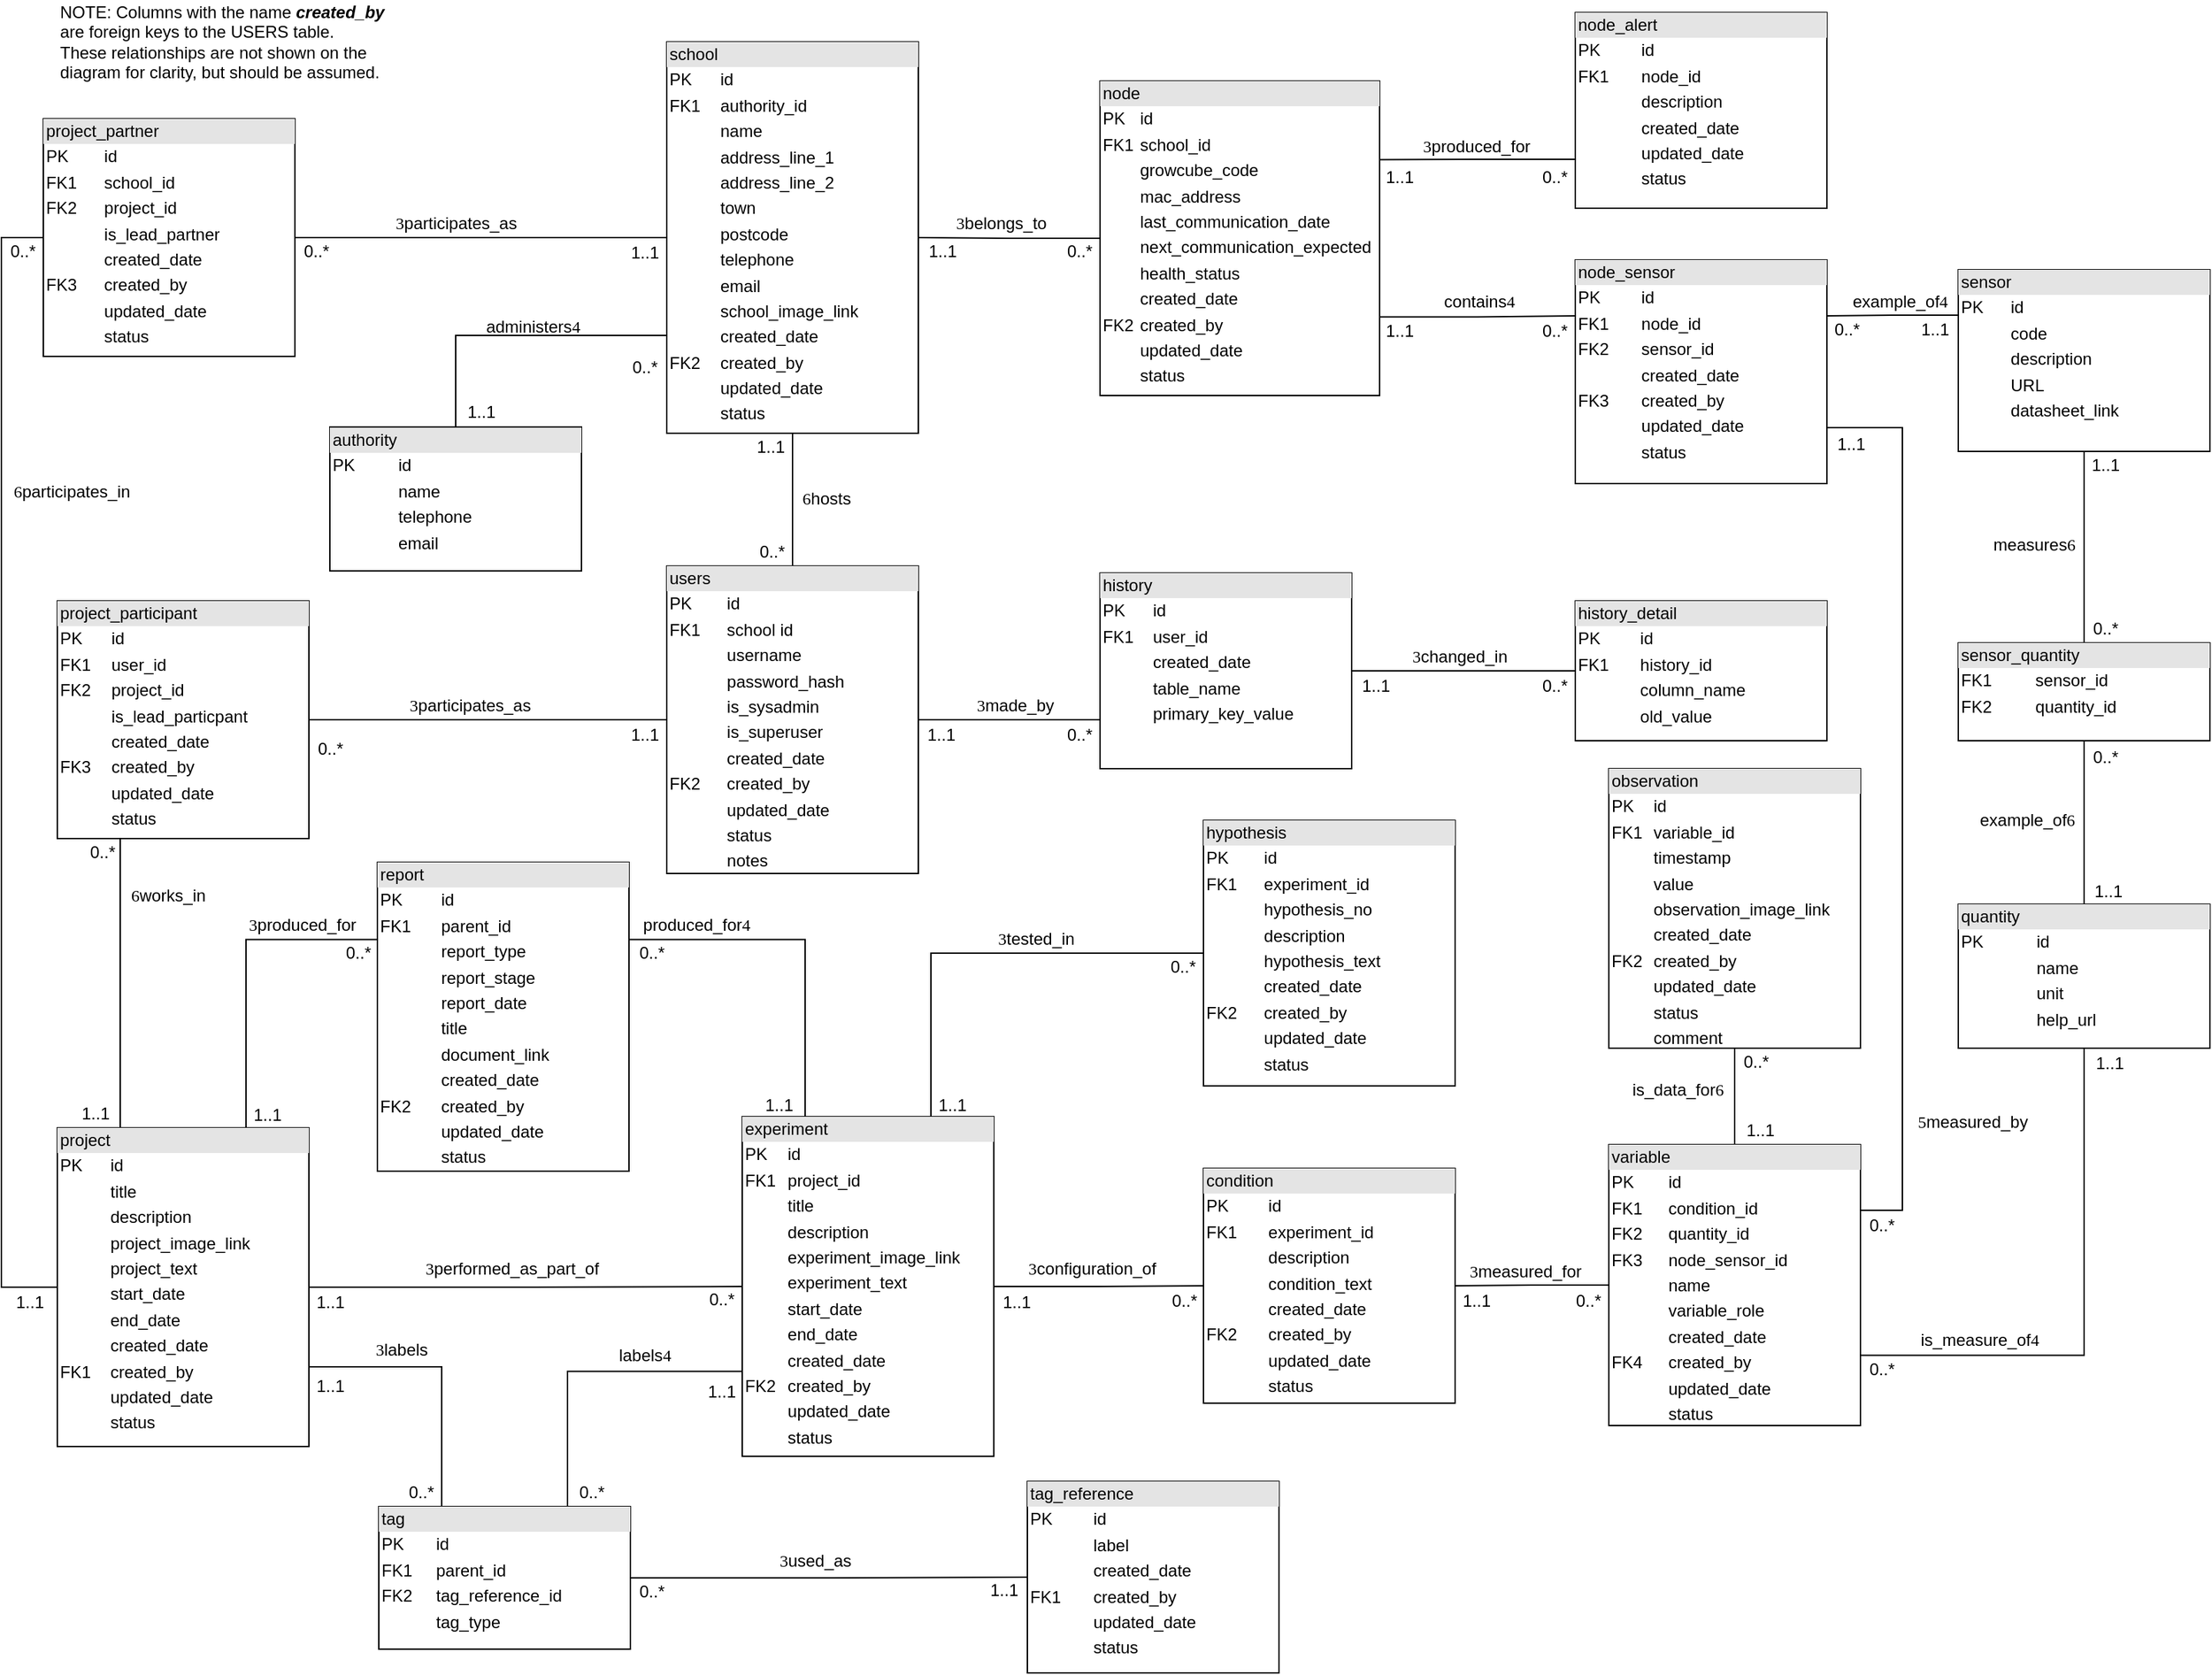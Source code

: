 <mxfile version="15.5.6" type="device"><diagram id="GT4HWWDPDFcIHrZqEgRG" name="Page-1"><mxGraphModel dx="530" dy="593" grid="1" gridSize="10" guides="1" tooltips="1" connect="1" arrows="1" fold="1" page="1" pageScale="1" pageWidth="1654" pageHeight="1169" math="0" shadow="0"><root><mxCell id="0"/><mxCell id="1" parent="0"/><mxCell id="s1vKow9W-h1bm-lspdOA-6" style="edgeStyle=orthogonalEdgeStyle;rounded=0;orthogonalLoop=1;jettySize=auto;html=1;entryX=1;entryY=0.5;entryDx=0;entryDy=0;endArrow=none;endFill=0;exitX=0;exitY=0.5;exitDx=0;exitDy=0;" parent="1" source="DI7pAqTGVOurwR-3GRII-1" target="s1vKow9W-h1bm-lspdOA-1" edge="1"><mxGeometry relative="1" as="geometry"/></mxCell><mxCell id="s1vKow9W-h1bm-lspdOA-41" style="edgeStyle=orthogonalEdgeStyle;rounded=0;orthogonalLoop=1;jettySize=auto;html=1;endArrow=none;endFill=0;" parent="1" source="DI7pAqTGVOurwR-3GRII-1" target="DI7pAqTGVOurwR-3GRII-2" edge="1"><mxGeometry relative="1" as="geometry"/></mxCell><mxCell id="DI7pAqTGVOurwR-3GRII-1" value="&lt;div style=&quot;box-sizing: border-box ; width: 100% ; background: #e4e4e4 ; padding: 2px&quot;&gt;school&lt;/div&gt;&lt;table style=&quot;width: 100% ; font-size: 1em&quot; cellpadding=&quot;2&quot; cellspacing=&quot;0&quot;&gt;&lt;tbody&gt;&lt;tr&gt;&lt;td&gt;PK&lt;/td&gt;&lt;td&gt;id&lt;/td&gt;&lt;/tr&gt;&lt;tr&gt;&lt;td&gt;FK1&lt;/td&gt;&lt;td&gt;authority_id&lt;/td&gt;&lt;/tr&gt;&lt;tr&gt;&lt;td&gt;&lt;br&gt;&lt;/td&gt;&lt;td&gt;name&lt;/td&gt;&lt;/tr&gt;&lt;tr&gt;&lt;td&gt;&lt;/td&gt;&lt;td&gt;address_line_1&lt;/td&gt;&lt;/tr&gt;&lt;tr&gt;&lt;td&gt;&lt;br&gt;&lt;/td&gt;&lt;td&gt;address_line_2&lt;/td&gt;&lt;/tr&gt;&lt;tr&gt;&lt;td&gt;&lt;br&gt;&lt;/td&gt;&lt;td&gt;town&lt;/td&gt;&lt;/tr&gt;&lt;tr&gt;&lt;td&gt;&lt;br&gt;&lt;/td&gt;&lt;td&gt;postcode&lt;/td&gt;&lt;/tr&gt;&lt;tr&gt;&lt;td&gt;&lt;br&gt;&lt;/td&gt;&lt;td&gt;telephone&lt;/td&gt;&lt;/tr&gt;&lt;tr&gt;&lt;td&gt;&lt;br&gt;&lt;/td&gt;&lt;td&gt;email&lt;/td&gt;&lt;/tr&gt;&lt;tr&gt;&lt;td&gt;&lt;br&gt;&lt;/td&gt;&lt;td&gt;school_image_link&lt;/td&gt;&lt;/tr&gt;&lt;tr&gt;&lt;td&gt;&lt;br&gt;&lt;/td&gt;&lt;td&gt;created_date&lt;/td&gt;&lt;/tr&gt;&lt;tr&gt;&lt;td&gt;FK2&lt;/td&gt;&lt;td&gt;created_by&lt;/td&gt;&lt;/tr&gt;&lt;tr&gt;&lt;td&gt;&lt;br&gt;&lt;/td&gt;&lt;td&gt;updated_date&lt;/td&gt;&lt;/tr&gt;&lt;tr&gt;&lt;td&gt;&lt;br&gt;&lt;/td&gt;&lt;td&gt;status&lt;/td&gt;&lt;/tr&gt;&lt;/tbody&gt;&lt;/table&gt;" style="verticalAlign=top;align=left;overflow=fill;html=1;" parent="1" vertex="1"><mxGeometry x="516" y="70" width="180" height="280" as="geometry"/></mxCell><mxCell id="DI7pAqTGVOurwR-3GRII-2" value="&lt;div style=&quot;box-sizing: border-box ; width: 100% ; background: #e4e4e4 ; padding: 2px&quot;&gt;users&lt;/div&gt;&lt;table style=&quot;width: 100% ; font-size: 1em&quot; cellpadding=&quot;2&quot; cellspacing=&quot;0&quot;&gt;&lt;tbody&gt;&lt;tr&gt;&lt;td&gt;PK&lt;/td&gt;&lt;td&gt;id&lt;/td&gt;&lt;/tr&gt;&lt;tr&gt;&lt;td&gt;FK1&lt;/td&gt;&lt;td&gt;school id&lt;/td&gt;&lt;/tr&gt;&lt;tr&gt;&lt;td&gt;&lt;/td&gt;&lt;td&gt;username&lt;/td&gt;&lt;/tr&gt;&lt;tr&gt;&lt;td&gt;&lt;br&gt;&lt;/td&gt;&lt;td&gt;password_hash&lt;/td&gt;&lt;/tr&gt;&lt;tr&gt;&lt;td&gt;&lt;br&gt;&lt;/td&gt;&lt;td&gt;is_sysadmin&lt;/td&gt;&lt;/tr&gt;&lt;tr&gt;&lt;td&gt;&lt;br&gt;&lt;/td&gt;&lt;td&gt;is_superuser&lt;br&gt;&lt;/td&gt;&lt;/tr&gt;&lt;tr&gt;&lt;td&gt;&lt;br&gt;&lt;/td&gt;&lt;td&gt;created_date&lt;/td&gt;&lt;/tr&gt;&lt;tr&gt;&lt;td&gt;FK2&lt;/td&gt;&lt;td&gt;created_by&lt;/td&gt;&lt;/tr&gt;&lt;tr&gt;&lt;td&gt;&lt;br&gt;&lt;/td&gt;&lt;td&gt;updated_date&lt;/td&gt;&lt;/tr&gt;&lt;tr&gt;&lt;td&gt;&lt;br&gt;&lt;/td&gt;&lt;td&gt;status&lt;/td&gt;&lt;/tr&gt;&lt;tr&gt;&lt;td&gt;&lt;br&gt;&lt;/td&gt;&lt;td&gt;notes&lt;/td&gt;&lt;/tr&gt;&lt;/tbody&gt;&lt;/table&gt;" style="verticalAlign=top;align=left;overflow=fill;html=1;" parent="1" vertex="1"><mxGeometry x="516" y="445" width="180" height="220" as="geometry"/></mxCell><mxCell id="s1vKow9W-h1bm-lspdOA-24" style="edgeStyle=orthogonalEdgeStyle;rounded=0;orthogonalLoop=1;jettySize=auto;html=1;endArrow=none;endFill=0;" parent="1" source="DI7pAqTGVOurwR-3GRII-3" target="DI7pAqTGVOurwR-3GRII-1" edge="1"><mxGeometry relative="1" as="geometry"/></mxCell><mxCell id="mU0qmPMMRrktK2oFucwa-7" style="edgeStyle=orthogonalEdgeStyle;rounded=0;orthogonalLoop=1;jettySize=auto;html=1;entryX=0;entryY=0.25;entryDx=0;entryDy=0;endArrow=none;endFill=0;exitX=1;exitY=0.75;exitDx=0;exitDy=0;" parent="1" source="DI7pAqTGVOurwR-3GRII-3" target="mU0qmPMMRrktK2oFucwa-3" edge="1"><mxGeometry relative="1" as="geometry"/></mxCell><mxCell id="DI7pAqTGVOurwR-3GRII-3" value="&lt;div style=&quot;box-sizing: border-box ; width: 100% ; background: #e4e4e4 ; padding: 2px&quot;&gt;node&lt;/div&gt;&lt;table style=&quot;width: 100% ; font-size: 1em&quot; cellpadding=&quot;2&quot; cellspacing=&quot;0&quot;&gt;&lt;tbody&gt;&lt;tr&gt;&lt;td&gt;PK&lt;/td&gt;&lt;td&gt;id&lt;/td&gt;&lt;/tr&gt;&lt;tr&gt;&lt;td&gt;FK1&lt;/td&gt;&lt;td&gt;school_id&lt;/td&gt;&lt;/tr&gt;&lt;tr&gt;&lt;td&gt;&lt;/td&gt;&lt;td&gt;growcube_code&lt;/td&gt;&lt;/tr&gt;&lt;tr&gt;&lt;td&gt;&lt;br&gt;&lt;/td&gt;&lt;td&gt;mac_address&lt;/td&gt;&lt;/tr&gt;&lt;tr&gt;&lt;td&gt;&lt;br&gt;&lt;/td&gt;&lt;td&gt;last_communication_date&lt;/td&gt;&lt;/tr&gt;&lt;tr&gt;&lt;td&gt;&lt;br&gt;&lt;/td&gt;&lt;td&gt;next_communication_expected&lt;/td&gt;&lt;/tr&gt;&lt;tr&gt;&lt;td&gt;&lt;br&gt;&lt;/td&gt;&lt;td&gt;health_status&lt;/td&gt;&lt;/tr&gt;&lt;tr&gt;&lt;td&gt;&lt;br&gt;&lt;/td&gt;&lt;td&gt;created_date&lt;/td&gt;&lt;/tr&gt;&lt;tr&gt;&lt;td&gt;FK2&lt;/td&gt;&lt;td&gt;created_by&lt;/td&gt;&lt;/tr&gt;&lt;tr&gt;&lt;td&gt;&lt;br&gt;&lt;/td&gt;&lt;td&gt;updated_date&lt;/td&gt;&lt;/tr&gt;&lt;tr&gt;&lt;td&gt;&lt;br&gt;&lt;/td&gt;&lt;td&gt;status&lt;/td&gt;&lt;/tr&gt;&lt;/tbody&gt;&lt;/table&gt;" style="verticalAlign=top;align=left;overflow=fill;html=1;" parent="1" vertex="1"><mxGeometry x="826" y="98" width="200" height="225" as="geometry"/></mxCell><mxCell id="s1vKow9W-h1bm-lspdOA-9" style="edgeStyle=orthogonalEdgeStyle;rounded=0;orthogonalLoop=1;jettySize=auto;html=1;endArrow=none;endFill=0;" parent="1" source="DI7pAqTGVOurwR-3GRII-4" target="DI7pAqTGVOurwR-3GRII-5" edge="1"><mxGeometry relative="1" as="geometry"/></mxCell><mxCell id="s1vKow9W-h1bm-lspdOA-26" style="edgeStyle=orthogonalEdgeStyle;rounded=0;orthogonalLoop=1;jettySize=auto;html=1;entryX=0;entryY=0.25;entryDx=0;entryDy=0;endArrow=none;endFill=0;exitX=0.75;exitY=0;exitDx=0;exitDy=0;" parent="1" source="DI7pAqTGVOurwR-3GRII-4" target="s1vKow9W-h1bm-lspdOA-25" edge="1"><mxGeometry relative="1" as="geometry"/></mxCell><mxCell id="s1vKow9W-h1bm-lspdOA-44" style="edgeStyle=orthogonalEdgeStyle;rounded=0;orthogonalLoop=1;jettySize=auto;html=1;exitX=0.25;exitY=0;exitDx=0;exitDy=0;endArrow=none;endFill=0;entryX=0.25;entryY=1;entryDx=0;entryDy=0;" parent="1" source="DI7pAqTGVOurwR-3GRII-4" target="s1vKow9W-h1bm-lspdOA-2" edge="1"><mxGeometry relative="1" as="geometry"/></mxCell><mxCell id="1vY7KWK3URtFZs-Z1HUP-3" style="edgeStyle=orthogonalEdgeStyle;rounded=0;orthogonalLoop=1;jettySize=auto;html=1;endArrow=none;endFill=0;exitX=1;exitY=0.75;exitDx=0;exitDy=0;entryX=0.25;entryY=0;entryDx=0;entryDy=0;" parent="1" source="DI7pAqTGVOurwR-3GRII-4" target="1vY7KWK3URtFZs-Z1HUP-1" edge="1"><mxGeometry relative="1" as="geometry"/></mxCell><mxCell id="DI7pAqTGVOurwR-3GRII-4" value="&lt;div style=&quot;box-sizing: border-box ; width: 100% ; background: #e4e4e4 ; padding: 2px&quot;&gt;project&lt;/div&gt;&lt;table style=&quot;width: 100% ; font-size: 1em&quot; cellpadding=&quot;2&quot; cellspacing=&quot;0&quot;&gt;&lt;tbody&gt;&lt;tr&gt;&lt;td&gt;PK&lt;/td&gt;&lt;td&gt;id&lt;/td&gt;&lt;/tr&gt;&lt;tr&gt;&lt;td&gt;&lt;br&gt;&lt;/td&gt;&lt;td&gt;title&lt;/td&gt;&lt;/tr&gt;&lt;tr&gt;&lt;td&gt;&lt;/td&gt;&lt;td&gt;description&lt;/td&gt;&lt;/tr&gt;&lt;tr&gt;&lt;td&gt;&lt;br&gt;&lt;/td&gt;&lt;td&gt;project_image_link&lt;br&gt;&lt;/td&gt;&lt;/tr&gt;&lt;tr&gt;&lt;td&gt;&lt;br&gt;&lt;/td&gt;&lt;td&gt;project_text&lt;br&gt;&lt;/td&gt;&lt;/tr&gt;&lt;tr&gt;&lt;td&gt;&lt;br&gt;&lt;/td&gt;&lt;td&gt;start_date&lt;/td&gt;&lt;/tr&gt;&lt;tr&gt;&lt;td&gt;&lt;br&gt;&lt;/td&gt;&lt;td&gt;end_date&lt;/td&gt;&lt;/tr&gt;&lt;tr&gt;&lt;td&gt;&lt;br&gt;&lt;/td&gt;&lt;td&gt;created_date&lt;br&gt;&lt;/td&gt;&lt;/tr&gt;&lt;tr&gt;&lt;td&gt;FK1&lt;/td&gt;&lt;td&gt;created_by&lt;/td&gt;&lt;/tr&gt;&lt;tr&gt;&lt;td&gt;&lt;br&gt;&lt;/td&gt;&lt;td&gt;updated_date&lt;/td&gt;&lt;/tr&gt;&lt;tr&gt;&lt;td&gt;&lt;br&gt;&lt;/td&gt;&lt;td&gt;status&lt;/td&gt;&lt;/tr&gt;&lt;/tbody&gt;&lt;/table&gt;" style="verticalAlign=top;align=left;overflow=fill;html=1;" parent="1" vertex="1"><mxGeometry x="80" y="847" width="180" height="228" as="geometry"/></mxCell><mxCell id="s1vKow9W-h1bm-lspdOA-11" style="edgeStyle=orthogonalEdgeStyle;rounded=0;orthogonalLoop=1;jettySize=auto;html=1;entryX=0;entryY=0.5;entryDx=0;entryDy=0;endArrow=none;endFill=0;exitX=1;exitY=0.5;exitDx=0;exitDy=0;" parent="1" source="DI7pAqTGVOurwR-3GRII-5" target="DI7pAqTGVOurwR-3GRII-7" edge="1"><mxGeometry relative="1" as="geometry"/></mxCell><mxCell id="s1vKow9W-h1bm-lspdOA-13" style="edgeStyle=orthogonalEdgeStyle;rounded=0;orthogonalLoop=1;jettySize=auto;html=1;endArrow=none;endFill=0;exitX=0.75;exitY=0;exitDx=0;exitDy=0;entryX=0;entryY=0.5;entryDx=0;entryDy=0;" parent="1" source="DI7pAqTGVOurwR-3GRII-5" target="DI7pAqTGVOurwR-3GRII-8" edge="1"><mxGeometry relative="1" as="geometry"/></mxCell><mxCell id="s1vKow9W-h1bm-lspdOA-27" style="edgeStyle=orthogonalEdgeStyle;rounded=0;orthogonalLoop=1;jettySize=auto;html=1;entryX=1;entryY=0.25;entryDx=0;entryDy=0;endArrow=none;endFill=0;exitX=0.25;exitY=0;exitDx=0;exitDy=0;" parent="1" source="DI7pAqTGVOurwR-3GRII-5" target="s1vKow9W-h1bm-lspdOA-25" edge="1"><mxGeometry relative="1" as="geometry"/></mxCell><mxCell id="DI7pAqTGVOurwR-3GRII-5" value="&lt;div style=&quot;box-sizing: border-box ; width: 100% ; background: #e4e4e4 ; padding: 2px&quot;&gt;experiment&lt;/div&gt;&lt;table style=&quot;width: 100% ; font-size: 1em&quot; cellpadding=&quot;2&quot; cellspacing=&quot;0&quot;&gt;&lt;tbody&gt;&lt;tr&gt;&lt;td&gt;PK&lt;/td&gt;&lt;td&gt;id&lt;/td&gt;&lt;/tr&gt;&lt;tr&gt;&lt;td&gt;FK1&lt;/td&gt;&lt;td&gt;project_id&lt;/td&gt;&lt;/tr&gt;&lt;tr&gt;&lt;td&gt;&lt;/td&gt;&lt;td&gt;title&lt;/td&gt;&lt;/tr&gt;&lt;tr&gt;&lt;td&gt;&lt;br&gt;&lt;/td&gt;&lt;td&gt;description&lt;/td&gt;&lt;/tr&gt;&lt;tr&gt;&lt;td&gt;&lt;br&gt;&lt;/td&gt;&lt;td&gt;experiment_image_link&lt;/td&gt;&lt;/tr&gt;&lt;tr&gt;&lt;td&gt;&lt;br&gt;&lt;/td&gt;&lt;td&gt;experiment_text&lt;/td&gt;&lt;/tr&gt;&lt;tr&gt;&lt;td&gt;&lt;br&gt;&lt;/td&gt;&lt;td&gt;start_date&lt;/td&gt;&lt;/tr&gt;&lt;tr&gt;&lt;td&gt;&lt;br&gt;&lt;/td&gt;&lt;td&gt;end_date&lt;/td&gt;&lt;/tr&gt;&lt;tr&gt;&lt;td&gt;&lt;br&gt;&lt;/td&gt;&lt;td&gt;created_date&lt;/td&gt;&lt;/tr&gt;&lt;tr&gt;&lt;td&gt;FK2&lt;/td&gt;&lt;td&gt;created_by&lt;/td&gt;&lt;/tr&gt;&lt;tr&gt;&lt;td&gt;&lt;br&gt;&lt;/td&gt;&lt;td&gt;updated_date&lt;/td&gt;&lt;/tr&gt;&lt;tr&gt;&lt;td&gt;&lt;br&gt;&lt;/td&gt;&lt;td&gt;status&lt;/td&gt;&lt;/tr&gt;&lt;/tbody&gt;&lt;/table&gt;" style="verticalAlign=top;align=left;overflow=fill;html=1;" parent="1" vertex="1"><mxGeometry x="570" y="839" width="180" height="243" as="geometry"/></mxCell><mxCell id="s1vKow9W-h1bm-lspdOA-23" style="edgeStyle=orthogonalEdgeStyle;rounded=0;orthogonalLoop=1;jettySize=auto;html=1;entryX=0.5;entryY=1;entryDx=0;entryDy=0;endArrow=none;endFill=0;exitX=0.5;exitY=0;exitDx=0;exitDy=0;" parent="1" source="DI7pAqTGVOurwR-3GRII-6" target="s1vKow9W-h1bm-lspdOA-22" edge="1"><mxGeometry relative="1" as="geometry"/></mxCell><mxCell id="s1vKow9W-h1bm-lspdOA-48" style="edgeStyle=orthogonalEdgeStyle;rounded=0;orthogonalLoop=1;jettySize=auto;html=1;entryX=1;entryY=0.5;entryDx=0;entryDy=0;endArrow=none;endFill=0;" parent="1" source="DI7pAqTGVOurwR-3GRII-6" target="DI7pAqTGVOurwR-3GRII-7" edge="1"><mxGeometry relative="1" as="geometry"/></mxCell><mxCell id="DI7pAqTGVOurwR-3GRII-6" value="&lt;div style=&quot;box-sizing: border-box ; width: 100% ; background: #e4e4e4 ; padding: 2px&quot;&gt;variable&lt;/div&gt;&lt;table style=&quot;width: 100% ; font-size: 1em&quot; cellpadding=&quot;2&quot; cellspacing=&quot;0&quot;&gt;&lt;tbody&gt;&lt;tr&gt;&lt;td&gt;PK&lt;/td&gt;&lt;td&gt;id&lt;/td&gt;&lt;/tr&gt;&lt;tr&gt;&lt;td&gt;FK1&lt;/td&gt;&lt;td&gt;condition_id&lt;/td&gt;&lt;/tr&gt;&lt;tr&gt;&lt;td&gt;FK2&lt;/td&gt;&lt;td&gt;quantity_id&lt;/td&gt;&lt;/tr&gt;&lt;tr&gt;&lt;td&gt;FK3&lt;/td&gt;&lt;td&gt;node_sensor_id&lt;/td&gt;&lt;/tr&gt;&lt;tr&gt;&lt;td&gt;&lt;br&gt;&lt;/td&gt;&lt;td&gt;name&lt;/td&gt;&lt;/tr&gt;&lt;tr&gt;&lt;td&gt;&lt;br&gt;&lt;/td&gt;&lt;td&gt;variable_role&lt;/td&gt;&lt;/tr&gt;&lt;tr&gt;&lt;td&gt;&lt;br&gt;&lt;/td&gt;&lt;td&gt;created_date&lt;/td&gt;&lt;/tr&gt;&lt;tr&gt;&lt;td&gt;FK4&lt;/td&gt;&lt;td&gt;created_by&lt;/td&gt;&lt;/tr&gt;&lt;tr&gt;&lt;td&gt;&lt;br&gt;&lt;/td&gt;&lt;td&gt;updated_date&lt;/td&gt;&lt;/tr&gt;&lt;tr&gt;&lt;td&gt;&lt;br&gt;&lt;/td&gt;&lt;td&gt;status&lt;/td&gt;&lt;/tr&gt;&lt;/tbody&gt;&lt;/table&gt;" style="verticalAlign=top;align=left;overflow=fill;html=1;" parent="1" vertex="1"><mxGeometry x="1190" y="859" width="180" height="201" as="geometry"/></mxCell><mxCell id="DI7pAqTGVOurwR-3GRII-7" value="&lt;div style=&quot;box-sizing: border-box ; width: 100% ; background: #e4e4e4 ; padding: 2px&quot;&gt;condition&lt;/div&gt;&lt;table style=&quot;width: 100% ; font-size: 1em&quot; cellpadding=&quot;2&quot; cellspacing=&quot;0&quot;&gt;&lt;tbody&gt;&lt;tr&gt;&lt;td&gt;PK&lt;/td&gt;&lt;td&gt;id&lt;/td&gt;&lt;/tr&gt;&lt;tr&gt;&lt;td&gt;FK1&lt;/td&gt;&lt;td&gt;experiment_id&lt;/td&gt;&lt;/tr&gt;&lt;tr&gt;&lt;td&gt;&lt;/td&gt;&lt;td&gt;description&lt;/td&gt;&lt;/tr&gt;&lt;tr&gt;&lt;td&gt;&lt;br&gt;&lt;/td&gt;&lt;td&gt;condition_text&lt;/td&gt;&lt;/tr&gt;&lt;tr&gt;&lt;td&gt;&lt;br&gt;&lt;/td&gt;&lt;td&gt;created_date&lt;/td&gt;&lt;/tr&gt;&lt;tr&gt;&lt;td&gt;FK2&lt;/td&gt;&lt;td&gt;created_by&lt;/td&gt;&lt;/tr&gt;&lt;tr&gt;&lt;td&gt;&lt;br&gt;&lt;/td&gt;&lt;td&gt;updated_date&lt;/td&gt;&lt;/tr&gt;&lt;tr&gt;&lt;td&gt;&lt;br&gt;&lt;/td&gt;&lt;td&gt;status&lt;/td&gt;&lt;/tr&gt;&lt;/tbody&gt;&lt;/table&gt;" style="verticalAlign=top;align=left;overflow=fill;html=1;" parent="1" vertex="1"><mxGeometry x="900" y="876" width="180" height="168" as="geometry"/></mxCell><mxCell id="DI7pAqTGVOurwR-3GRII-8" value="&lt;div style=&quot;box-sizing: border-box ; width: 100% ; background: #e4e4e4 ; padding: 2px&quot;&gt;hypothesis&lt;/div&gt;&lt;table style=&quot;width: 100% ; font-size: 1em&quot; cellpadding=&quot;2&quot; cellspacing=&quot;0&quot;&gt;&lt;tbody&gt;&lt;tr&gt;&lt;td&gt;PK&lt;/td&gt;&lt;td&gt;id&lt;/td&gt;&lt;/tr&gt;&lt;tr&gt;&lt;td&gt;FK1&lt;/td&gt;&lt;td&gt;experiment_id&lt;/td&gt;&lt;/tr&gt;&lt;tr&gt;&lt;td&gt;&lt;/td&gt;&lt;td&gt;hypothesis_no&lt;/td&gt;&lt;/tr&gt;&lt;tr&gt;&lt;td&gt;&lt;br&gt;&lt;/td&gt;&lt;td&gt;description&lt;/td&gt;&lt;/tr&gt;&lt;tr&gt;&lt;td&gt;&lt;br&gt;&lt;/td&gt;&lt;td&gt;hypothesis_text&lt;/td&gt;&lt;/tr&gt;&lt;tr&gt;&lt;td&gt;&lt;br&gt;&lt;/td&gt;&lt;td&gt;created_date&lt;/td&gt;&lt;/tr&gt;&lt;tr&gt;&lt;td&gt;FK2&lt;/td&gt;&lt;td&gt;created_by&lt;/td&gt;&lt;/tr&gt;&lt;tr&gt;&lt;td&gt;&lt;br&gt;&lt;/td&gt;&lt;td&gt;updated_date&lt;/td&gt;&lt;/tr&gt;&lt;tr&gt;&lt;td&gt;&lt;br&gt;&lt;/td&gt;&lt;td&gt;status&lt;/td&gt;&lt;/tr&gt;&lt;/tbody&gt;&lt;/table&gt;" style="verticalAlign=top;align=left;overflow=fill;html=1;" parent="1" vertex="1"><mxGeometry x="900" y="627" width="180" height="190" as="geometry"/></mxCell><mxCell id="s1vKow9W-h1bm-lspdOA-7" style="edgeStyle=orthogonalEdgeStyle;rounded=0;orthogonalLoop=1;jettySize=auto;html=1;endArrow=none;endFill=0;exitX=0;exitY=0.5;exitDx=0;exitDy=0;entryX=0;entryY=0.5;entryDx=0;entryDy=0;" parent="1" source="s1vKow9W-h1bm-lspdOA-1" target="DI7pAqTGVOurwR-3GRII-4" edge="1"><mxGeometry relative="1" as="geometry"><Array as="points"><mxPoint x="40" y="210"/><mxPoint x="40" y="961"/></Array></mxGeometry></mxCell><mxCell id="s1vKow9W-h1bm-lspdOA-1" value="&lt;div style=&quot;box-sizing: border-box ; width: 100% ; background: #e4e4e4 ; padding: 2px&quot;&gt;project_partner&lt;/div&gt;&lt;table style=&quot;width: 100% ; font-size: 1em&quot; cellpadding=&quot;2&quot; cellspacing=&quot;0&quot;&gt;&lt;tbody&gt;&lt;tr&gt;&lt;td&gt;PK&lt;/td&gt;&lt;td&gt;id&lt;/td&gt;&lt;/tr&gt;&lt;tr&gt;&lt;td&gt;FK1&lt;/td&gt;&lt;td&gt;school_id&lt;/td&gt;&lt;/tr&gt;&lt;tr&gt;&lt;td&gt;FK2&lt;/td&gt;&lt;td&gt;project_id&lt;/td&gt;&lt;/tr&gt;&lt;tr&gt;&lt;td&gt;&lt;br&gt;&lt;/td&gt;&lt;td&gt;is_lead_partner&lt;/td&gt;&lt;/tr&gt;&lt;tr&gt;&lt;td&gt;&lt;br&gt;&lt;/td&gt;&lt;td&gt;created_date&lt;br&gt;&lt;/td&gt;&lt;/tr&gt;&lt;tr&gt;&lt;td&gt;FK3&lt;/td&gt;&lt;td&gt;created_by&lt;br&gt;&lt;/td&gt;&lt;/tr&gt;&lt;tr&gt;&lt;td&gt;&lt;br&gt;&lt;/td&gt;&lt;td&gt;updated_date&lt;/td&gt;&lt;/tr&gt;&lt;tr&gt;&lt;td&gt;&lt;br&gt;&lt;/td&gt;&lt;td&gt;status&lt;/td&gt;&lt;/tr&gt;&lt;/tbody&gt;&lt;/table&gt;" style="verticalAlign=top;align=left;overflow=fill;html=1;" parent="1" vertex="1"><mxGeometry x="70" y="125" width="180" height="170" as="geometry"/></mxCell><mxCell id="s1vKow9W-h1bm-lspdOA-43" style="edgeStyle=orthogonalEdgeStyle;rounded=0;orthogonalLoop=1;jettySize=auto;html=1;entryX=0;entryY=0.5;entryDx=0;entryDy=0;endArrow=none;endFill=0;" parent="1" source="s1vKow9W-h1bm-lspdOA-2" target="DI7pAqTGVOurwR-3GRII-2" edge="1"><mxGeometry relative="1" as="geometry"/></mxCell><mxCell id="s1vKow9W-h1bm-lspdOA-2" value="&lt;div style=&quot;box-sizing: border-box ; width: 100% ; background: #e4e4e4 ; padding: 2px&quot;&gt;project_participant&lt;/div&gt;&lt;table style=&quot;width: 100% ; font-size: 1em&quot; cellpadding=&quot;2&quot; cellspacing=&quot;0&quot;&gt;&lt;tbody&gt;&lt;tr&gt;&lt;td&gt;PK&lt;/td&gt;&lt;td&gt;id&lt;/td&gt;&lt;/tr&gt;&lt;tr&gt;&lt;td&gt;FK1&lt;/td&gt;&lt;td&gt;user_id&lt;/td&gt;&lt;/tr&gt;&lt;tr&gt;&lt;td&gt;FK2&lt;/td&gt;&lt;td&gt;project_id&lt;/td&gt;&lt;/tr&gt;&lt;tr&gt;&lt;td&gt;&lt;br&gt;&lt;/td&gt;&lt;td&gt;is_lead_particpant&lt;/td&gt;&lt;/tr&gt;&lt;tr&gt;&lt;td&gt;&lt;br&gt;&lt;/td&gt;&lt;td&gt;created_date&lt;/td&gt;&lt;/tr&gt;&lt;tr&gt;&lt;td&gt;FK3&lt;/td&gt;&lt;td&gt;created_by&lt;/td&gt;&lt;/tr&gt;&lt;tr&gt;&lt;td&gt;&lt;br&gt;&lt;/td&gt;&lt;td&gt;updated_date&lt;/td&gt;&lt;/tr&gt;&lt;tr&gt;&lt;td&gt;&lt;br&gt;&lt;/td&gt;&lt;td&gt;status&lt;/td&gt;&lt;/tr&gt;&lt;/tbody&gt;&lt;/table&gt;" style="verticalAlign=top;align=left;overflow=fill;html=1;" parent="1" vertex="1"><mxGeometry x="80" y="470" width="180" height="170" as="geometry"/></mxCell><mxCell id="s1vKow9W-h1bm-lspdOA-21" style="edgeStyle=orthogonalEdgeStyle;rounded=0;orthogonalLoop=1;jettySize=auto;html=1;entryX=1;entryY=0.75;entryDx=0;entryDy=0;endArrow=none;endFill=0;exitX=0.5;exitY=1;exitDx=0;exitDy=0;" parent="1" source="mU0qmPMMRrktK2oFucwa-6" target="DI7pAqTGVOurwR-3GRII-6" edge="1"><mxGeometry relative="1" as="geometry"><mxPoint x="1190" y="825" as="sourcePoint"/></mxGeometry></mxCell><mxCell id="s1vKow9W-h1bm-lspdOA-22" value="&lt;div style=&quot;box-sizing: border-box ; width: 100% ; background: #e4e4e4 ; padding: 2px&quot;&gt;observation&lt;/div&gt;&lt;table style=&quot;width: 100% ; font-size: 1em&quot; cellpadding=&quot;2&quot; cellspacing=&quot;0&quot;&gt;&lt;tbody&gt;&lt;tr&gt;&lt;td&gt;PK&lt;/td&gt;&lt;td&gt;id&lt;/td&gt;&lt;/tr&gt;&lt;tr&gt;&lt;td&gt;FK1&lt;/td&gt;&lt;td&gt;variable_id&lt;/td&gt;&lt;/tr&gt;&lt;tr&gt;&lt;td&gt;&lt;br&gt;&lt;/td&gt;&lt;td&gt;timestamp&lt;/td&gt;&lt;/tr&gt;&lt;tr&gt;&lt;td&gt;&lt;/td&gt;&lt;td&gt;value&lt;/td&gt;&lt;/tr&gt;&lt;tr&gt;&lt;td&gt;&lt;br&gt;&lt;/td&gt;&lt;td&gt;observation_image_link&lt;/td&gt;&lt;/tr&gt;&lt;tr&gt;&lt;td&gt;&lt;br&gt;&lt;/td&gt;&lt;td&gt;created_date&lt;/td&gt;&lt;/tr&gt;&lt;tr&gt;&lt;td&gt;FK2&lt;/td&gt;&lt;td&gt;created_by&lt;/td&gt;&lt;/tr&gt;&lt;tr&gt;&lt;td&gt;&lt;br&gt;&lt;/td&gt;&lt;td&gt;updated_date&lt;/td&gt;&lt;/tr&gt;&lt;tr&gt;&lt;td&gt;&lt;br&gt;&lt;/td&gt;&lt;td&gt;status&lt;/td&gt;&lt;/tr&gt;&lt;tr&gt;&lt;td&gt;&lt;br&gt;&lt;/td&gt;&lt;td&gt;comment&lt;/td&gt;&lt;/tr&gt;&lt;/tbody&gt;&lt;/table&gt;" style="verticalAlign=top;align=left;overflow=fill;html=1;" parent="1" vertex="1"><mxGeometry x="1190" y="590" width="180" height="200" as="geometry"/></mxCell><mxCell id="s1vKow9W-h1bm-lspdOA-25" value="&lt;div style=&quot;box-sizing: border-box ; width: 100% ; background: #e4e4e4 ; padding: 2px&quot;&gt;report&lt;/div&gt;&lt;table style=&quot;width: 100% ; font-size: 1em&quot; cellpadding=&quot;2&quot; cellspacing=&quot;0&quot;&gt;&lt;tbody&gt;&lt;tr&gt;&lt;td&gt;PK&lt;/td&gt;&lt;td&gt;id&lt;/td&gt;&lt;/tr&gt;&lt;tr&gt;&lt;td&gt;FK1&lt;/td&gt;&lt;td&gt;parent_id&lt;/td&gt;&lt;/tr&gt;&lt;tr&gt;&lt;td&gt;&lt;br&gt;&lt;/td&gt;&lt;td&gt;report_type&lt;/td&gt;&lt;/tr&gt;&lt;tr&gt;&lt;td&gt;&lt;br&gt;&lt;/td&gt;&lt;td&gt;report_stage&lt;/td&gt;&lt;/tr&gt;&lt;tr&gt;&lt;td&gt;&lt;/td&gt;&lt;td&gt;report_date&lt;/td&gt;&lt;/tr&gt;&lt;tr&gt;&lt;td&gt;&lt;br&gt;&lt;/td&gt;&lt;td&gt;title&lt;/td&gt;&lt;/tr&gt;&lt;tr&gt;&lt;td&gt;&lt;br&gt;&lt;/td&gt;&lt;td&gt;document_link&lt;/td&gt;&lt;/tr&gt;&lt;tr&gt;&lt;td&gt;&lt;br&gt;&lt;/td&gt;&lt;td&gt;created_date&lt;/td&gt;&lt;/tr&gt;&lt;tr&gt;&lt;td&gt;FK2&lt;/td&gt;&lt;td&gt;created_by&lt;/td&gt;&lt;/tr&gt;&lt;tr&gt;&lt;td&gt;&lt;br&gt;&lt;/td&gt;&lt;td&gt;updated_date&lt;/td&gt;&lt;/tr&gt;&lt;tr&gt;&lt;td&gt;&lt;br&gt;&lt;/td&gt;&lt;td&gt;status&lt;/td&gt;&lt;/tr&gt;&lt;/tbody&gt;&lt;/table&gt;" style="verticalAlign=top;align=left;overflow=fill;html=1;" parent="1" vertex="1"><mxGeometry x="309" y="657" width="180" height="221" as="geometry"/></mxCell><mxCell id="s1vKow9W-h1bm-lspdOA-47" style="edgeStyle=orthogonalEdgeStyle;rounded=0;orthogonalLoop=1;jettySize=auto;html=1;endArrow=none;endFill=0;exitX=1;exitY=0.25;exitDx=0;exitDy=0;" parent="1" source="s1vKow9W-h1bm-lspdOA-38" target="DI7pAqTGVOurwR-3GRII-2" edge="1"><mxGeometry relative="1" as="geometry"/></mxCell><mxCell id="mU0qmPMMRrktK2oFucwa-2" style="edgeStyle=orthogonalEdgeStyle;rounded=0;orthogonalLoop=1;jettySize=auto;html=1;entryX=0;entryY=0.5;entryDx=0;entryDy=0;endArrow=none;endFill=0;" parent="1" source="s1vKow9W-h1bm-lspdOA-38" target="mU0qmPMMRrktK2oFucwa-1" edge="1"><mxGeometry relative="1" as="geometry"/></mxCell><mxCell id="s1vKow9W-h1bm-lspdOA-38" value="&lt;div style=&quot;box-sizing: border-box ; width: 100% ; background: #e4e4e4 ; padding: 2px&quot;&gt;history&lt;/div&gt;&lt;table style=&quot;width: 100% ; font-size: 1em&quot; cellpadding=&quot;2&quot; cellspacing=&quot;0&quot;&gt;&lt;tbody&gt;&lt;tr&gt;&lt;td&gt;PK&lt;/td&gt;&lt;td&gt;id&lt;/td&gt;&lt;/tr&gt;&lt;tr&gt;&lt;td&gt;FK1&lt;/td&gt;&lt;td&gt;user_id&lt;/td&gt;&lt;/tr&gt;&lt;tr&gt;&lt;td&gt;&lt;/td&gt;&lt;td&gt;created_date&lt;/td&gt;&lt;/tr&gt;&lt;tr&gt;&lt;td&gt;&lt;br&gt;&lt;/td&gt;&lt;td&gt;table_name&lt;/td&gt;&lt;/tr&gt;&lt;tr&gt;&lt;td&gt;&lt;br&gt;&lt;/td&gt;&lt;td&gt;primary_key_value&lt;/td&gt;&lt;/tr&gt;&lt;/tbody&gt;&lt;/table&gt;" style="verticalAlign=top;align=left;overflow=fill;html=1;direction=west;" parent="1" vertex="1"><mxGeometry x="826" y="450" width="180" height="140" as="geometry"/></mxCell><mxCell id="mU0qmPMMRrktK2oFucwa-1" value="&lt;div style=&quot;box-sizing: border-box ; width: 100% ; background: #e4e4e4 ; padding: 2px&quot;&gt;history_detail&lt;/div&gt;&lt;table style=&quot;width: 100% ; font-size: 1em&quot; cellpadding=&quot;2&quot; cellspacing=&quot;0&quot;&gt;&lt;tbody&gt;&lt;tr&gt;&lt;td&gt;PK&lt;/td&gt;&lt;td&gt;id&lt;/td&gt;&lt;/tr&gt;&lt;tr&gt;&lt;td&gt;FK1&lt;/td&gt;&lt;td&gt;history_id&lt;/td&gt;&lt;/tr&gt;&lt;tr&gt;&lt;td&gt;&lt;/td&gt;&lt;td&gt;column_name&lt;/td&gt;&lt;/tr&gt;&lt;tr&gt;&lt;td&gt;&lt;br&gt;&lt;/td&gt;&lt;td&gt;old_value&lt;/td&gt;&lt;/tr&gt;&lt;/tbody&gt;&lt;/table&gt;" style="verticalAlign=top;align=left;overflow=fill;html=1;" parent="1" vertex="1"><mxGeometry x="1166" y="470" width="180" height="100" as="geometry"/></mxCell><mxCell id="n-VTMBPoaEP1NuKZzEx5-3" style="edgeStyle=orthogonalEdgeStyle;rounded=0;orthogonalLoop=1;jettySize=auto;html=1;entryX=1;entryY=0.25;entryDx=0;entryDy=0;endArrow=none;endFill=0;exitX=1;exitY=0.75;exitDx=0;exitDy=0;" parent="1" source="mU0qmPMMRrktK2oFucwa-3" target="DI7pAqTGVOurwR-3GRII-6" edge="1"><mxGeometry relative="1" as="geometry"><Array as="points"><mxPoint x="1400" y="346"/><mxPoint x="1400" y="906"/><mxPoint x="1370" y="906"/></Array></mxGeometry></mxCell><mxCell id="mU0qmPMMRrktK2oFucwa-3" value="&lt;div style=&quot;box-sizing: border-box ; width: 100% ; background: #e4e4e4 ; padding: 2px&quot;&gt;node_sensor&lt;/div&gt;&lt;table style=&quot;width: 100% ; font-size: 1em&quot; cellpadding=&quot;2&quot; cellspacing=&quot;0&quot;&gt;&lt;tbody&gt;&lt;tr&gt;&lt;td&gt;PK&lt;/td&gt;&lt;td&gt;id&lt;/td&gt;&lt;/tr&gt;&lt;tr&gt;&lt;td&gt;FK1&lt;/td&gt;&lt;td&gt;node_id&lt;/td&gt;&lt;/tr&gt;&lt;tr&gt;&lt;td&gt;FK2&lt;/td&gt;&lt;td&gt;sensor_id&lt;br&gt;&lt;/td&gt;&lt;/tr&gt;&lt;tr&gt;&lt;td&gt;&lt;br&gt;&lt;/td&gt;&lt;td&gt;created_date&lt;/td&gt;&lt;/tr&gt;&lt;tr&gt;&lt;td&gt;FK3&lt;/td&gt;&lt;td&gt;created_by&lt;/td&gt;&lt;/tr&gt;&lt;tr&gt;&lt;td&gt;&lt;br&gt;&lt;/td&gt;&lt;td&gt;updated_date&lt;/td&gt;&lt;/tr&gt;&lt;tr&gt;&lt;td&gt;&lt;br&gt;&lt;/td&gt;&lt;td&gt;status&lt;/td&gt;&lt;/tr&gt;&lt;/tbody&gt;&lt;/table&gt;" style="verticalAlign=top;align=left;overflow=fill;html=1;" parent="1" vertex="1"><mxGeometry x="1166" y="226" width="180" height="160" as="geometry"/></mxCell><mxCell id="mU0qmPMMRrktK2oFucwa-8" style="edgeStyle=orthogonalEdgeStyle;rounded=0;orthogonalLoop=1;jettySize=auto;html=1;entryX=1;entryY=0.25;entryDx=0;entryDy=0;endArrow=none;endFill=0;exitX=0;exitY=0.25;exitDx=0;exitDy=0;" parent="1" source="mU0qmPMMRrktK2oFucwa-4" target="mU0qmPMMRrktK2oFucwa-3" edge="1"><mxGeometry relative="1" as="geometry"/></mxCell><mxCell id="mU0qmPMMRrktK2oFucwa-9" style="edgeStyle=orthogonalEdgeStyle;rounded=0;orthogonalLoop=1;jettySize=auto;html=1;entryX=0.5;entryY=0;entryDx=0;entryDy=0;endArrow=none;endFill=0;" parent="1" source="mU0qmPMMRrktK2oFucwa-4" target="mU0qmPMMRrktK2oFucwa-5" edge="1"><mxGeometry relative="1" as="geometry"/></mxCell><mxCell id="mU0qmPMMRrktK2oFucwa-4" value="&lt;div style=&quot;box-sizing: border-box ; width: 100% ; background: #e4e4e4 ; padding: 2px&quot;&gt;sensor&lt;/div&gt;&lt;table style=&quot;width: 100% ; font-size: 1em&quot; cellpadding=&quot;2&quot; cellspacing=&quot;0&quot;&gt;&lt;tbody&gt;&lt;tr&gt;&lt;td&gt;PK&lt;/td&gt;&lt;td&gt;id&lt;/td&gt;&lt;/tr&gt;&lt;tr&gt;&lt;td&gt;&lt;br&gt;&lt;/td&gt;&lt;td&gt;code&lt;/td&gt;&lt;/tr&gt;&lt;tr&gt;&lt;td&gt;&lt;/td&gt;&lt;td&gt;description&lt;/td&gt;&lt;/tr&gt;&lt;tr&gt;&lt;td&gt;&lt;br&gt;&lt;/td&gt;&lt;td&gt;URL&lt;/td&gt;&lt;/tr&gt;&lt;tr&gt;&lt;td&gt;&lt;br&gt;&lt;/td&gt;&lt;td&gt;datasheet_link&lt;/td&gt;&lt;/tr&gt;&lt;/tbody&gt;&lt;/table&gt;" style="verticalAlign=top;align=left;overflow=fill;html=1;" parent="1" vertex="1"><mxGeometry x="1440" y="233" width="180" height="130" as="geometry"/></mxCell><mxCell id="mU0qmPMMRrktK2oFucwa-10" style="edgeStyle=orthogonalEdgeStyle;rounded=0;orthogonalLoop=1;jettySize=auto;html=1;entryX=0.5;entryY=0;entryDx=0;entryDy=0;endArrow=none;endFill=0;" parent="1" source="mU0qmPMMRrktK2oFucwa-5" target="mU0qmPMMRrktK2oFucwa-6" edge="1"><mxGeometry relative="1" as="geometry"/></mxCell><mxCell id="mU0qmPMMRrktK2oFucwa-5" value="&lt;div style=&quot;box-sizing: border-box ; width: 100% ; background: #e4e4e4 ; padding: 2px&quot;&gt;sensor_quantity&lt;/div&gt;&lt;table style=&quot;width: 100% ; font-size: 1em&quot; cellpadding=&quot;2&quot; cellspacing=&quot;0&quot;&gt;&lt;tbody&gt;&lt;tr&gt;&lt;td&gt;FK1&lt;/td&gt;&lt;td&gt;sensor_id&lt;/td&gt;&lt;/tr&gt;&lt;tr&gt;&lt;td&gt;FK2&lt;/td&gt;&lt;td&gt;quantity_id&lt;/td&gt;&lt;/tr&gt;&lt;/tbody&gt;&lt;/table&gt;" style="verticalAlign=top;align=left;overflow=fill;html=1;" parent="1" vertex="1"><mxGeometry x="1440" y="500" width="180" height="70" as="geometry"/></mxCell><mxCell id="mU0qmPMMRrktK2oFucwa-6" value="&lt;div style=&quot;box-sizing: border-box ; width: 100% ; background: #e4e4e4 ; padding: 2px&quot;&gt;quantity&lt;/div&gt;&lt;table style=&quot;width: 100% ; font-size: 1em&quot; cellpadding=&quot;2&quot; cellspacing=&quot;0&quot;&gt;&lt;tbody&gt;&lt;tr&gt;&lt;td&gt;PK&lt;/td&gt;&lt;td&gt;id&lt;/td&gt;&lt;/tr&gt;&lt;tr&gt;&lt;td&gt;&lt;br&gt;&lt;/td&gt;&lt;td&gt;name&lt;/td&gt;&lt;/tr&gt;&lt;tr&gt;&lt;td&gt;&lt;/td&gt;&lt;td&gt;unit&lt;/td&gt;&lt;/tr&gt;&lt;tr&gt;&lt;td&gt;&lt;br&gt;&lt;/td&gt;&lt;td&gt;help_url&lt;/td&gt;&lt;/tr&gt;&lt;/tbody&gt;&lt;/table&gt;" style="verticalAlign=top;align=left;overflow=fill;html=1;" parent="1" vertex="1"><mxGeometry x="1440" y="687" width="180" height="103" as="geometry"/></mxCell><mxCell id="mU0qmPMMRrktK2oFucwa-12" style="edgeStyle=orthogonalEdgeStyle;rounded=0;orthogonalLoop=1;jettySize=auto;html=1;entryX=1;entryY=0.25;entryDx=0;entryDy=0;endArrow=none;endFill=0;exitX=0;exitY=0.75;exitDx=0;exitDy=0;" parent="1" source="mU0qmPMMRrktK2oFucwa-11" target="DI7pAqTGVOurwR-3GRII-3" edge="1"><mxGeometry relative="1" as="geometry"/></mxCell><mxCell id="mU0qmPMMRrktK2oFucwa-11" value="&lt;div style=&quot;box-sizing: border-box ; width: 100% ; background: #e4e4e4 ; padding: 2px&quot;&gt;node_alert&lt;/div&gt;&lt;table style=&quot;width: 100% ; font-size: 1em&quot; cellpadding=&quot;2&quot; cellspacing=&quot;0&quot;&gt;&lt;tbody&gt;&lt;tr&gt;&lt;td&gt;PK&lt;/td&gt;&lt;td&gt;id&lt;/td&gt;&lt;/tr&gt;&lt;tr&gt;&lt;td&gt;FK1&lt;/td&gt;&lt;td&gt;node_id&lt;/td&gt;&lt;/tr&gt;&lt;tr&gt;&lt;td&gt;&lt;/td&gt;&lt;td&gt;description&lt;/td&gt;&lt;/tr&gt;&lt;tr&gt;&lt;td&gt;&lt;br&gt;&lt;/td&gt;&lt;td&gt;created_date&lt;/td&gt;&lt;/tr&gt;&lt;tr&gt;&lt;td&gt;&lt;br&gt;&lt;/td&gt;&lt;td&gt;updated_date&lt;/td&gt;&lt;/tr&gt;&lt;tr&gt;&lt;td&gt;&lt;br&gt;&lt;/td&gt;&lt;td&gt;status&lt;/td&gt;&lt;/tr&gt;&lt;tr&gt;&lt;td&gt;&lt;br&gt;&lt;/td&gt;&lt;td&gt;&lt;br&gt;&lt;/td&gt;&lt;/tr&gt;&lt;/tbody&gt;&lt;/table&gt;" style="verticalAlign=top;align=left;overflow=fill;html=1;" parent="1" vertex="1"><mxGeometry x="1166" y="49" width="180" height="140" as="geometry"/></mxCell><mxCell id="mU0qmPMMRrktK2oFucwa-13" value="NOTE: Columns with the name &lt;b&gt;&lt;i&gt;created_by&lt;/i&gt;&lt;/b&gt;&lt;br&gt;are foreign keys to the USERS table. &lt;br&gt;These relationships are not shown on the &lt;br&gt;diagram for clarity, but should be assumed." style="text;html=1;align=left;verticalAlign=middle;resizable=0;points=[];autosize=1;strokeColor=none;fillColor=none;" parent="1" vertex="1"><mxGeometry x="80" y="40" width="250" height="60" as="geometry"/></mxCell><mxCell id="mU0qmPMMRrktK2oFucwa-15" value="0..*" style="text;html=1;align=center;verticalAlign=middle;resizable=0;points=[];autosize=1;strokeColor=none;fillColor=none;" parent="1" vertex="1"><mxGeometry x="1136" y="267" width="30" height="20" as="geometry"/></mxCell><mxCell id="mU0qmPMMRrktK2oFucwa-16" value="0..*" style="text;html=1;align=center;verticalAlign=middle;resizable=0;points=[];autosize=1;strokeColor=none;fillColor=none;" parent="1" vertex="1"><mxGeometry x="540" y="960" width="30" height="20" as="geometry"/></mxCell><mxCell id="mU0qmPMMRrktK2oFucwa-17" value="0..*" style="text;html=1;align=center;verticalAlign=middle;resizable=0;points=[];autosize=1;strokeColor=none;fillColor=none;" parent="1" vertex="1"><mxGeometry x="490" y="712" width="30" height="20" as="geometry"/></mxCell><mxCell id="mU0qmPMMRrktK2oFucwa-19" value="0..*" style="text;html=1;align=center;verticalAlign=middle;resizable=0;points=[];autosize=1;strokeColor=none;fillColor=none;" parent="1" vertex="1"><mxGeometry x="1345" y="266" width="30" height="20" as="geometry"/></mxCell><mxCell id="mU0qmPMMRrktK2oFucwa-20" value="0..*" style="text;html=1;align=center;verticalAlign=middle;resizable=0;points=[];autosize=1;strokeColor=none;fillColor=none;" parent="1" vertex="1"><mxGeometry x="1136" y="521" width="30" height="20" as="geometry"/></mxCell><mxCell id="mU0qmPMMRrktK2oFucwa-21" value="0..*" style="text;html=1;align=center;verticalAlign=middle;resizable=0;points=[];autosize=1;strokeColor=none;fillColor=none;" parent="1" vertex="1"><mxGeometry x="280" y="712" width="30" height="20" as="geometry"/></mxCell><mxCell id="mU0qmPMMRrktK2oFucwa-22" value="0..*" style="text;html=1;align=center;verticalAlign=middle;resizable=0;points=[];autosize=1;strokeColor=none;fillColor=none;" parent="1" vertex="1"><mxGeometry x="796" y="556" width="30" height="20" as="geometry"/></mxCell><mxCell id="mU0qmPMMRrktK2oFucwa-23" value="0..*" style="text;html=1;align=center;verticalAlign=middle;resizable=0;points=[];autosize=1;strokeColor=none;fillColor=none;" parent="1" vertex="1"><mxGeometry x="796" y="210" width="30" height="20" as="geometry"/></mxCell><mxCell id="mU0qmPMMRrktK2oFucwa-24" value="0..*" style="text;html=1;align=center;verticalAlign=middle;resizable=0;points=[];autosize=1;strokeColor=none;fillColor=none;" parent="1" vertex="1"><mxGeometry x="40" y="210" width="30" height="20" as="geometry"/></mxCell><mxCell id="mU0qmPMMRrktK2oFucwa-25" value="0..*" style="text;html=1;align=center;verticalAlign=middle;resizable=0;points=[];autosize=1;strokeColor=none;fillColor=none;" parent="1" vertex="1"><mxGeometry x="250" y="210" width="30" height="20" as="geometry"/></mxCell><mxCell id="mU0qmPMMRrktK2oFucwa-26" value="0..*" style="text;html=1;align=center;verticalAlign=middle;resizable=0;points=[];autosize=1;strokeColor=none;fillColor=none;" parent="1" vertex="1"><mxGeometry x="1136" y="157" width="30" height="20" as="geometry"/></mxCell><mxCell id="mU0qmPMMRrktK2oFucwa-27" value="0..*" style="text;html=1;align=center;verticalAlign=middle;resizable=0;points=[];autosize=1;strokeColor=none;fillColor=none;" parent="1" vertex="1"><mxGeometry x="871" y="961" width="30" height="20" as="geometry"/></mxCell><mxCell id="mU0qmPMMRrktK2oFucwa-28" value="0..*" style="text;html=1;align=center;verticalAlign=middle;resizable=0;points=[];autosize=1;strokeColor=none;fillColor=none;" parent="1" vertex="1"><mxGeometry x="870" y="722" width="30" height="20" as="geometry"/></mxCell><mxCell id="mU0qmPMMRrktK2oFucwa-29" value="0..*" style="text;html=1;align=center;verticalAlign=middle;resizable=0;points=[];autosize=1;strokeColor=none;fillColor=none;" parent="1" vertex="1"><mxGeometry x="97" y="640" width="30" height="20" as="geometry"/></mxCell><mxCell id="mU0qmPMMRrktK2oFucwa-30" value="0..*" style="text;html=1;align=center;verticalAlign=middle;resizable=0;points=[];autosize=1;strokeColor=none;fillColor=none;" parent="1" vertex="1"><mxGeometry x="576" y="425" width="30" height="20" as="geometry"/></mxCell><mxCell id="mU0qmPMMRrktK2oFucwa-31" value="0..*" style="text;html=1;align=center;verticalAlign=middle;resizable=0;points=[];autosize=1;strokeColor=none;fillColor=none;" parent="1" vertex="1"><mxGeometry x="260" y="566" width="30" height="20" as="geometry"/></mxCell><mxCell id="mU0qmPMMRrktK2oFucwa-32" value="1..1" style="text;html=1;align=center;verticalAlign=middle;resizable=0;points=[];autosize=1;strokeColor=none;fillColor=none;" parent="1" vertex="1"><mxGeometry x="576" y="821" width="40" height="20" as="geometry"/></mxCell><mxCell id="mU0qmPMMRrktK2oFucwa-33" value="0..*" style="text;html=1;align=center;verticalAlign=middle;resizable=0;points=[];autosize=1;strokeColor=none;fillColor=none;" parent="1" vertex="1"><mxGeometry x="1160" y="961" width="30" height="20" as="geometry"/></mxCell><mxCell id="mU0qmPMMRrktK2oFucwa-34" value="0..*" style="text;html=1;align=center;verticalAlign=middle;resizable=0;points=[];autosize=1;strokeColor=none;fillColor=none;" parent="1" vertex="1"><mxGeometry x="1370" y="1010" width="30" height="20" as="geometry"/></mxCell><mxCell id="mU0qmPMMRrktK2oFucwa-35" value="0..*" style="text;html=1;align=center;verticalAlign=middle;resizable=0;points=[];autosize=1;strokeColor=none;fillColor=none;" parent="1" vertex="1"><mxGeometry x="1280" y="790" width="30" height="20" as="geometry"/></mxCell><mxCell id="mU0qmPMMRrktK2oFucwa-36" value="0..*" style="text;html=1;align=center;verticalAlign=middle;resizable=0;points=[];autosize=1;strokeColor=none;fillColor=none;" parent="1" vertex="1"><mxGeometry x="1530" y="572" width="30" height="20" as="geometry"/></mxCell><mxCell id="mU0qmPMMRrktK2oFucwa-37" value="0..*" style="text;html=1;align=center;verticalAlign=middle;resizable=0;points=[];autosize=1;strokeColor=none;fillColor=none;" parent="1" vertex="1"><mxGeometry x="1530" y="480" width="30" height="20" as="geometry"/></mxCell><mxCell id="mU0qmPMMRrktK2oFucwa-38" value="1..1" style="text;html=1;align=center;verticalAlign=middle;resizable=0;points=[];autosize=1;strokeColor=none;fillColor=none;" parent="1" vertex="1"><mxGeometry x="700" y="821" width="40" height="20" as="geometry"/></mxCell><mxCell id="mU0qmPMMRrktK2oFucwa-39" value="1..1" style="text;html=1;align=center;verticalAlign=middle;resizable=0;points=[];autosize=1;strokeColor=none;fillColor=none;" parent="1" vertex="1"><mxGeometry x="1278" y="839" width="40" height="20" as="geometry"/></mxCell><mxCell id="mU0qmPMMRrktK2oFucwa-40" value="1..1" style="text;html=1;align=center;verticalAlign=middle;resizable=0;points=[];autosize=1;strokeColor=none;fillColor=none;" parent="1" vertex="1"><mxGeometry x="693" y="210" width="40" height="20" as="geometry"/></mxCell><mxCell id="mU0qmPMMRrktK2oFucwa-41" value="1..1" style="text;html=1;align=center;verticalAlign=middle;resizable=0;points=[];autosize=1;strokeColor=none;fillColor=none;" parent="1" vertex="1"><mxGeometry x="692" y="556" width="40" height="20" as="geometry"/></mxCell><mxCell id="mU0qmPMMRrktK2oFucwa-42" value="1..1" style="text;html=1;align=center;verticalAlign=middle;resizable=0;points=[];autosize=1;strokeColor=none;fillColor=none;" parent="1" vertex="1"><mxGeometry x="1003" y="521" width="40" height="20" as="geometry"/></mxCell><mxCell id="mU0qmPMMRrktK2oFucwa-43" value="1..1" style="text;html=1;align=center;verticalAlign=middle;resizable=0;points=[];autosize=1;strokeColor=none;fillColor=none;" parent="1" vertex="1"><mxGeometry x="1527" y="668" width="40" height="20" as="geometry"/></mxCell><mxCell id="mU0qmPMMRrktK2oFucwa-44" value="1..1" style="text;html=1;align=center;verticalAlign=middle;resizable=0;points=[];autosize=1;strokeColor=none;fillColor=none;" parent="1" vertex="1"><mxGeometry x="1020" y="267" width="40" height="20" as="geometry"/></mxCell><mxCell id="mU0qmPMMRrktK2oFucwa-45" value="1..1" style="text;html=1;align=center;verticalAlign=middle;resizable=0;points=[];autosize=1;strokeColor=none;fillColor=none;" parent="1" vertex="1"><mxGeometry x="1020" y="157" width="40" height="20" as="geometry"/></mxCell><mxCell id="mU0qmPMMRrktK2oFucwa-46" value="1..1" style="text;html=1;align=center;verticalAlign=middle;resizable=0;points=[];autosize=1;strokeColor=none;fillColor=none;" parent="1" vertex="1"><mxGeometry x="1403" y="266" width="40" height="20" as="geometry"/></mxCell><mxCell id="mU0qmPMMRrktK2oFucwa-47" value="1..1" style="text;html=1;align=center;verticalAlign=middle;resizable=0;points=[];autosize=1;strokeColor=none;fillColor=none;" parent="1" vertex="1"><mxGeometry x="1525" y="363" width="40" height="20" as="geometry"/></mxCell><mxCell id="mU0qmPMMRrktK2oFucwa-48" value="1..1" style="text;html=1;align=center;verticalAlign=middle;resizable=0;points=[];autosize=1;strokeColor=none;fillColor=none;" parent="1" vertex="1"><mxGeometry x="746" y="962" width="40" height="20" as="geometry"/></mxCell><mxCell id="mU0qmPMMRrktK2oFucwa-49" value="1..1" style="text;html=1;align=center;verticalAlign=middle;resizable=0;points=[];autosize=1;strokeColor=none;fillColor=none;" parent="1" vertex="1"><mxGeometry x="1075" y="961" width="40" height="20" as="geometry"/></mxCell><mxCell id="mU0qmPMMRrktK2oFucwa-50" value="1..1" style="text;html=1;align=center;verticalAlign=middle;resizable=0;points=[];autosize=1;strokeColor=none;fillColor=none;" parent="1" vertex="1"><mxGeometry x="1528" y="791" width="40" height="20" as="geometry"/></mxCell><mxCell id="mU0qmPMMRrktK2oFucwa-52" value="1..1" style="text;html=1;align=center;verticalAlign=middle;resizable=0;points=[];autosize=1;strokeColor=none;fillColor=none;" parent="1" vertex="1"><mxGeometry x="480" y="556" width="40" height="20" as="geometry"/></mxCell><mxCell id="mU0qmPMMRrktK2oFucwa-53" value="1..1" style="text;html=1;align=center;verticalAlign=middle;resizable=0;points=[];autosize=1;strokeColor=none;fillColor=none;" parent="1" vertex="1"><mxGeometry x="480" y="211" width="40" height="20" as="geometry"/></mxCell><mxCell id="mU0qmPMMRrktK2oFucwa-54" value="1..1" style="text;html=1;align=center;verticalAlign=middle;resizable=0;points=[];autosize=1;strokeColor=none;fillColor=none;" parent="1" vertex="1"><mxGeometry x="87" y="827" width="40" height="20" as="geometry"/></mxCell><mxCell id="mU0qmPMMRrktK2oFucwa-55" value="1..1" style="text;html=1;align=center;verticalAlign=middle;resizable=0;points=[];autosize=1;strokeColor=none;fillColor=none;" parent="1" vertex="1"><mxGeometry x="210" y="828" width="40" height="20" as="geometry"/></mxCell><mxCell id="mU0qmPMMRrktK2oFucwa-56" value="1..1" style="text;html=1;align=center;verticalAlign=middle;resizable=0;points=[];autosize=1;strokeColor=none;fillColor=none;" parent="1" vertex="1"><mxGeometry x="255" y="962" width="40" height="20" as="geometry"/></mxCell><mxCell id="mU0qmPMMRrktK2oFucwa-58" value="&lt;font face=&quot;webdings&quot;&gt;3&lt;/font&gt;participates_as" style="text;html=1;align=center;verticalAlign=middle;resizable=0;points=[];autosize=1;strokeColor=none;fillColor=none;" parent="1" vertex="1"><mxGeometry x="310" y="190" width="110" height="20" as="geometry"/></mxCell><mxCell id="mU0qmPMMRrktK2oFucwa-59" value="&lt;font face=&quot;webdings&quot;&gt;3&lt;/font&gt;belongs_to" style="text;html=1;align=center;verticalAlign=middle;resizable=0;points=[];autosize=1;strokeColor=none;fillColor=none;" parent="1" vertex="1"><mxGeometry x="710" y="190" width="90" height="20" as="geometry"/></mxCell><mxCell id="mU0qmPMMRrktK2oFucwa-60" value="&lt;font face=&quot;webdings&quot;&gt;3&lt;/font&gt;participates_as" style="text;html=1;align=center;verticalAlign=middle;resizable=0;points=[];autosize=1;strokeColor=none;fillColor=none;" parent="1" vertex="1"><mxGeometry x="320" y="535" width="110" height="20" as="geometry"/></mxCell><mxCell id="mU0qmPMMRrktK2oFucwa-61" value="&lt;font face=&quot;webdings&quot;&gt;3&lt;/font&gt;made_by" style="text;html=1;align=center;verticalAlign=middle;resizable=0;points=[];autosize=1;strokeColor=none;fillColor=none;" parent="1" vertex="1"><mxGeometry x="725" y="535" width="80" height="20" as="geometry"/></mxCell><mxCell id="mU0qmPMMRrktK2oFucwa-62" value="1..1" style="text;html=1;align=center;verticalAlign=middle;resizable=0;points=[];autosize=1;strokeColor=none;fillColor=none;" parent="1" vertex="1"><mxGeometry x="570" y="350" width="40" height="20" as="geometry"/></mxCell><mxCell id="mU0qmPMMRrktK2oFucwa-63" value="&lt;font face=&quot;webdings&quot;&gt;3&lt;/font&gt;tested_in" style="text;html=1;align=center;verticalAlign=middle;resizable=0;points=[];autosize=1;strokeColor=none;fillColor=none;" parent="1" vertex="1"><mxGeometry x="740" y="702" width="80" height="20" as="geometry"/></mxCell><mxCell id="mU0qmPMMRrktK2oFucwa-64" value="&lt;font face=&quot;webdings&quot;&gt;3&lt;/font&gt;configuration_of" style="text;html=1;align=center;verticalAlign=middle;resizable=0;points=[];autosize=1;strokeColor=none;fillColor=none;" parent="1" vertex="1"><mxGeometry x="765" y="938" width="110" height="20" as="geometry"/></mxCell><mxCell id="mU0qmPMMRrktK2oFucwa-65" value="&lt;font face=&quot;webdings&quot;&gt;3&lt;/font&gt;performed_as_part_of" style="text;html=1;align=center;verticalAlign=middle;resizable=0;points=[];autosize=1;strokeColor=none;fillColor=none;" parent="1" vertex="1"><mxGeometry x="330" y="938" width="150" height="20" as="geometry"/></mxCell><mxCell id="mU0qmPMMRrktK2oFucwa-66" value="&lt;font face=&quot;webdings&quot;&gt;3&lt;/font&gt;measured_for" style="text;html=1;align=center;verticalAlign=middle;resizable=0;points=[];autosize=1;strokeColor=none;fillColor=none;" parent="1" vertex="1"><mxGeometry x="1080" y="940" width="100" height="20" as="geometry"/></mxCell><mxCell id="mU0qmPMMRrktK2oFucwa-67" value="&lt;font face=&quot;webdings&quot;&gt;3&lt;/font&gt;changed_in" style="text;html=1;align=center;verticalAlign=middle;resizable=0;points=[];autosize=1;strokeColor=none;fillColor=none;" parent="1" vertex="1"><mxGeometry x="1038" y="500" width="90" height="20" as="geometry"/></mxCell><mxCell id="mU0qmPMMRrktK2oFucwa-68" value="&lt;font face=&quot;webdings&quot;&gt;3&lt;/font&gt;produced_for" style="text;html=1;align=center;verticalAlign=middle;resizable=0;points=[];autosize=1;strokeColor=none;fillColor=none;" parent="1" vertex="1"><mxGeometry x="1045" y="135" width="100" height="20" as="geometry"/></mxCell><mxCell id="mU0qmPMMRrktK2oFucwa-70" value="contains&lt;font face=&quot;webdings&quot;&gt;4&lt;/font&gt;" style="text;html=1;align=center;verticalAlign=middle;resizable=0;points=[];autosize=1;strokeColor=none;fillColor=none;" parent="1" vertex="1"><mxGeometry x="1062" y="246" width="70" height="20" as="geometry"/></mxCell><mxCell id="mU0qmPMMRrktK2oFucwa-71" value="example_of&lt;font face=&quot;webdings&quot;&gt;4&lt;/font&gt;" style="text;html=1;align=center;verticalAlign=middle;resizable=0;points=[];autosize=1;strokeColor=none;fillColor=none;" parent="1" vertex="1"><mxGeometry x="1353" y="246" width="90" height="20" as="geometry"/></mxCell><mxCell id="mU0qmPMMRrktK2oFucwa-73" value="is_measure_of&lt;font face=&quot;webdings&quot;&gt;4&lt;/font&gt;" style="text;html=1;align=center;verticalAlign=middle;resizable=0;points=[];autosize=1;strokeColor=none;fillColor=none;" parent="1" vertex="1"><mxGeometry x="1400" y="989" width="110" height="20" as="geometry"/></mxCell><mxCell id="mU0qmPMMRrktK2oFucwa-74" value="produced_for&lt;font face=&quot;webdings&quot;&gt;4&lt;/font&gt;" style="text;html=1;align=center;verticalAlign=middle;resizable=0;points=[];autosize=1;strokeColor=none;fillColor=none;" parent="1" vertex="1"><mxGeometry x="487" y="692" width="100" height="20" as="geometry"/></mxCell><mxCell id="mU0qmPMMRrktK2oFucwa-75" value="&lt;font face=&quot;webdings&quot;&gt;3&lt;/font&gt;produced_for" style="text;html=1;align=center;verticalAlign=middle;resizable=0;points=[];autosize=1;strokeColor=none;fillColor=none;" parent="1" vertex="1"><mxGeometry x="205" y="692" width="100" height="20" as="geometry"/></mxCell><mxCell id="mU0qmPMMRrktK2oFucwa-76" value="is_data_for&lt;font face=&quot;webdings&quot;&gt;6&lt;/font&gt;" style="text;html=1;align=center;verticalAlign=middle;resizable=0;points=[];autosize=1;strokeColor=none;fillColor=none;fontFamily=Helvetica;" parent="1" vertex="1"><mxGeometry x="1194" y="810" width="90" height="20" as="geometry"/></mxCell><mxCell id="mU0qmPMMRrktK2oFucwa-77" value="example_of&lt;font face=&quot;webdings&quot;&gt;6&lt;/font&gt;" style="text;html=1;align=center;verticalAlign=middle;resizable=0;points=[];autosize=1;strokeColor=none;fillColor=none;fontFamily=Helvetica;" parent="1" vertex="1"><mxGeometry x="1444" y="617" width="90" height="20" as="geometry"/></mxCell><mxCell id="mU0qmPMMRrktK2oFucwa-78" value="measures&lt;font face=&quot;webdings&quot;&gt;6&lt;/font&gt;" style="text;html=1;align=center;verticalAlign=middle;resizable=0;points=[];autosize=1;strokeColor=none;fillColor=none;fontFamily=Helvetica;" parent="1" vertex="1"><mxGeometry x="1454" y="420" width="80" height="20" as="geometry"/></mxCell><mxCell id="mU0qmPMMRrktK2oFucwa-79" value="&lt;font face=&quot;webdings&quot;&gt;6&lt;/font&gt;works_in" style="text;html=1;align=center;verticalAlign=middle;resizable=0;points=[];autosize=1;strokeColor=none;fillColor=none;fontFamily=Helvetica;" parent="1" vertex="1"><mxGeometry x="124" y="671" width="70" height="20" as="geometry"/></mxCell><mxCell id="mU0qmPMMRrktK2oFucwa-80" value="&lt;font face=&quot;webdings&quot;&gt;6&lt;/font&gt;participates_in" style="text;html=1;align=center;verticalAlign=middle;resizable=0;points=[];autosize=1;strokeColor=none;fillColor=none;fontFamily=Helvetica;" parent="1" vertex="1"><mxGeometry x="40" y="382" width="100" height="20" as="geometry"/></mxCell><mxCell id="mU0qmPMMRrktK2oFucwa-81" value="&lt;font face=&quot;webdings&quot;&gt;6&lt;/font&gt;hosts" style="text;html=1;align=center;verticalAlign=middle;resizable=0;points=[];autosize=1;strokeColor=none;fillColor=none;fontFamily=Helvetica;" parent="1" vertex="1"><mxGeometry x="600" y="387" width="60" height="20" as="geometry"/></mxCell><mxCell id="n-VTMBPoaEP1NuKZzEx5-4" value="0..*" style="text;html=1;align=center;verticalAlign=middle;resizable=0;points=[];autosize=1;strokeColor=none;fillColor=none;" parent="1" vertex="1"><mxGeometry x="1370" y="907" width="30" height="20" as="geometry"/></mxCell><mxCell id="n-VTMBPoaEP1NuKZzEx5-5" value="1..1" style="text;html=1;align=center;verticalAlign=middle;resizable=0;points=[];autosize=1;strokeColor=none;fillColor=none;" parent="1" vertex="1"><mxGeometry x="1343" y="348" width="40" height="20" as="geometry"/></mxCell><mxCell id="n-VTMBPoaEP1NuKZzEx5-6" value="&lt;font face=&quot;webdings&quot;&gt;5&lt;/font&gt;measured_by" style="text;html=1;align=center;verticalAlign=middle;resizable=0;points=[];autosize=1;strokeColor=none;fillColor=none;" parent="1" vertex="1"><mxGeometry x="1400" y="833" width="100" height="20" as="geometry"/></mxCell><mxCell id="h_AwvrHG_AaibmA8WJUO-1" value="&lt;div style=&quot;box-sizing: border-box ; width: 100% ; background: #e4e4e4 ; padding: 2px&quot;&gt;tag_reference&lt;/div&gt;&lt;table style=&quot;width: 100% ; font-size: 1em&quot; cellpadding=&quot;2&quot; cellspacing=&quot;0&quot;&gt;&lt;tbody&gt;&lt;tr&gt;&lt;td&gt;PK&lt;/td&gt;&lt;td&gt;id&lt;/td&gt;&lt;/tr&gt;&lt;tr&gt;&lt;td&gt;&lt;br&gt;&lt;/td&gt;&lt;td&gt;label&lt;/td&gt;&lt;/tr&gt;&lt;tr&gt;&lt;td&gt;&lt;br&gt;&lt;/td&gt;&lt;td&gt;created_date&lt;/td&gt;&lt;/tr&gt;&lt;tr&gt;&lt;td&gt;FK1&lt;/td&gt;&lt;td&gt;created_by&lt;/td&gt;&lt;/tr&gt;&lt;tr&gt;&lt;td&gt;&lt;br&gt;&lt;/td&gt;&lt;td&gt;updated_date&lt;/td&gt;&lt;/tr&gt;&lt;tr&gt;&lt;td&gt;&lt;br&gt;&lt;/td&gt;&lt;td&gt;status&lt;/td&gt;&lt;/tr&gt;&lt;/tbody&gt;&lt;/table&gt;" style="verticalAlign=top;align=left;overflow=fill;html=1;" parent="1" vertex="1"><mxGeometry x="774" y="1100" width="180" height="137" as="geometry"/></mxCell><mxCell id="1vY7KWK3URtFZs-Z1HUP-5" style="edgeStyle=orthogonalEdgeStyle;rounded=0;orthogonalLoop=1;jettySize=auto;html=1;entryX=0;entryY=0.5;entryDx=0;entryDy=0;endArrow=none;endFill=0;" parent="1" source="1vY7KWK3URtFZs-Z1HUP-1" target="h_AwvrHG_AaibmA8WJUO-1" edge="1"><mxGeometry relative="1" as="geometry"/></mxCell><mxCell id="d0iZEgEQ0R9tDqqJ_auC-6" style="edgeStyle=orthogonalEdgeStyle;rounded=0;orthogonalLoop=1;jettySize=auto;html=1;entryX=0;entryY=0.75;entryDx=0;entryDy=0;endArrow=none;endFill=0;exitX=0.75;exitY=0;exitDx=0;exitDy=0;" parent="1" source="1vY7KWK3URtFZs-Z1HUP-1" target="DI7pAqTGVOurwR-3GRII-5" edge="1"><mxGeometry relative="1" as="geometry"/></mxCell><mxCell id="1vY7KWK3URtFZs-Z1HUP-1" value="&lt;div style=&quot;box-sizing: border-box ; width: 100% ; background: #e4e4e4 ; padding: 2px&quot;&gt;tag&lt;/div&gt;&lt;table style=&quot;width: 100% ; font-size: 1em&quot; cellpadding=&quot;2&quot; cellspacing=&quot;0&quot;&gt;&lt;tbody&gt;&lt;tr&gt;&lt;td&gt;PK&lt;/td&gt;&lt;td&gt;id&lt;/td&gt;&lt;/tr&gt;&lt;tr&gt;&lt;td&gt;FK1&lt;/td&gt;&lt;td&gt;parent_id&lt;/td&gt;&lt;/tr&gt;&lt;tr&gt;&lt;td&gt;FK2&lt;/td&gt;&lt;td&gt;tag_reference_id&lt;/td&gt;&lt;/tr&gt;&lt;tr&gt;&lt;td&gt;&lt;br&gt;&lt;/td&gt;&lt;td&gt;tag_type&lt;/td&gt;&lt;/tr&gt;&lt;/tbody&gt;&lt;/table&gt;" style="verticalAlign=top;align=left;overflow=fill;html=1;" parent="1" vertex="1"><mxGeometry x="310" y="1118" width="180" height="102" as="geometry"/></mxCell><mxCell id="1vY7KWK3URtFZs-Z1HUP-7" value="1..1" style="text;html=1;align=center;verticalAlign=middle;resizable=0;points=[];autosize=1;strokeColor=none;fillColor=none;" parent="1" vertex="1"><mxGeometry x="737" y="1168" width="40" height="20" as="geometry"/></mxCell><mxCell id="1vY7KWK3URtFZs-Z1HUP-9" value="1..1" style="text;html=1;align=center;verticalAlign=middle;resizable=0;points=[];autosize=1;strokeColor=none;fillColor=none;" parent="1" vertex="1"><mxGeometry x="255" y="1022" width="40" height="20" as="geometry"/></mxCell><mxCell id="1vY7KWK3URtFZs-Z1HUP-13" value="0..*" style="text;html=1;align=center;verticalAlign=middle;resizable=0;points=[];autosize=1;strokeColor=none;fillColor=none;" parent="1" vertex="1"><mxGeometry x="490" y="1169" width="30" height="20" as="geometry"/></mxCell><mxCell id="1vY7KWK3URtFZs-Z1HUP-14" value="0..*" style="text;html=1;align=center;verticalAlign=middle;resizable=0;points=[];autosize=1;strokeColor=none;fillColor=none;" parent="1" vertex="1"><mxGeometry x="325" y="1098" width="30" height="20" as="geometry"/></mxCell><mxCell id="1vY7KWK3URtFZs-Z1HUP-16" value="labels&lt;span style=&quot;font-family: &amp;#34;webdings&amp;#34;&quot;&gt;4&lt;/span&gt;" style="text;html=1;align=center;verticalAlign=middle;resizable=0;points=[];autosize=1;strokeColor=none;fillColor=none;" parent="1" vertex="1"><mxGeometry x="470" y="1000" width="60" height="20" as="geometry"/></mxCell><mxCell id="1vY7KWK3URtFZs-Z1HUP-19" value="&lt;span style=&quot;font-family: &amp;#34;webdings&amp;#34;&quot;&gt;3&lt;/span&gt;used_as" style="text;html=1;align=center;verticalAlign=middle;resizable=0;points=[];autosize=1;strokeColor=none;fillColor=none;" parent="1" vertex="1"><mxGeometry x="587" y="1147" width="70" height="20" as="geometry"/></mxCell><mxCell id="d0iZEgEQ0R9tDqqJ_auC-2" style="edgeStyle=orthogonalEdgeStyle;rounded=0;orthogonalLoop=1;jettySize=auto;html=1;entryX=0;entryY=0.75;entryDx=0;entryDy=0;exitX=0.5;exitY=0;exitDx=0;exitDy=0;endArrow=none;endFill=0;" parent="1" source="d0iZEgEQ0R9tDqqJ_auC-1" target="DI7pAqTGVOurwR-3GRII-1" edge="1"><mxGeometry relative="1" as="geometry"/></mxCell><mxCell id="d0iZEgEQ0R9tDqqJ_auC-1" value="&lt;div style=&quot;box-sizing: border-box ; width: 100% ; background: #e4e4e4 ; padding: 2px&quot;&gt;authority&lt;/div&gt;&lt;table style=&quot;width: 100% ; font-size: 1em&quot; cellpadding=&quot;2&quot; cellspacing=&quot;0&quot;&gt;&lt;tbody&gt;&lt;tr&gt;&lt;td&gt;PK&lt;/td&gt;&lt;td&gt;id&lt;/td&gt;&lt;/tr&gt;&lt;tr&gt;&lt;td&gt;&lt;br&gt;&lt;/td&gt;&lt;td&gt;name&lt;/td&gt;&lt;/tr&gt;&lt;tr&gt;&lt;td&gt;&lt;/td&gt;&lt;td&gt;telephone&lt;/td&gt;&lt;/tr&gt;&lt;tr&gt;&lt;td&gt;&lt;br&gt;&lt;/td&gt;&lt;td&gt;email&lt;/td&gt;&lt;/tr&gt;&lt;/tbody&gt;&lt;/table&gt;" style="verticalAlign=top;align=left;overflow=fill;html=1;" parent="1" vertex="1"><mxGeometry x="275" y="345.5" width="180" height="103" as="geometry"/></mxCell><mxCell id="d0iZEgEQ0R9tDqqJ_auC-3" value="0..*" style="text;html=1;align=center;verticalAlign=middle;resizable=0;points=[];autosize=1;strokeColor=none;fillColor=none;" parent="1" vertex="1"><mxGeometry x="485" y="293" width="30" height="20" as="geometry"/></mxCell><mxCell id="d0iZEgEQ0R9tDqqJ_auC-4" value="1..1" style="text;html=1;align=center;verticalAlign=middle;resizable=0;points=[];autosize=1;strokeColor=none;fillColor=none;" parent="1" vertex="1"><mxGeometry x="363" y="325" width="40" height="20" as="geometry"/></mxCell><mxCell id="d0iZEgEQ0R9tDqqJ_auC-5" value="administers&lt;font face=&quot;webdings&quot;&gt;4&lt;/font&gt;" style="text;html=1;align=center;verticalAlign=middle;resizable=0;points=[];autosize=1;strokeColor=none;fillColor=none;" parent="1" vertex="1"><mxGeometry x="375" y="264" width="90" height="20" as="geometry"/></mxCell><mxCell id="d0iZEgEQ0R9tDqqJ_auC-7" value="0..*" style="text;html=1;align=center;verticalAlign=middle;resizable=0;points=[];autosize=1;strokeColor=none;fillColor=none;" parent="1" vertex="1"><mxGeometry x="447" y="1098" width="30" height="20" as="geometry"/></mxCell><mxCell id="d0iZEgEQ0R9tDqqJ_auC-8" value="1..1" style="text;html=1;align=center;verticalAlign=middle;resizable=0;points=[];autosize=1;strokeColor=none;fillColor=none;" parent="1" vertex="1"><mxGeometry x="535" y="1026" width="40" height="20" as="geometry"/></mxCell><mxCell id="d0iZEgEQ0R9tDqqJ_auC-9" value="&lt;span style=&quot;font-family: &amp;#34;webdings&amp;#34;&quot;&gt;3&lt;/span&gt;labels" style="text;html=1;align=center;verticalAlign=middle;resizable=0;points=[];autosize=1;strokeColor=none;fillColor=none;" parent="1" vertex="1"><mxGeometry x="296" y="996" width="60" height="20" as="geometry"/></mxCell><mxCell id="d0iZEgEQ0R9tDqqJ_auC-10" value="1..1" style="text;html=1;align=center;verticalAlign=middle;resizable=0;points=[];autosize=1;strokeColor=none;fillColor=none;" parent="1" vertex="1"><mxGeometry x="40" y="962" width="40" height="20" as="geometry"/></mxCell></root></mxGraphModel></diagram></mxfile>